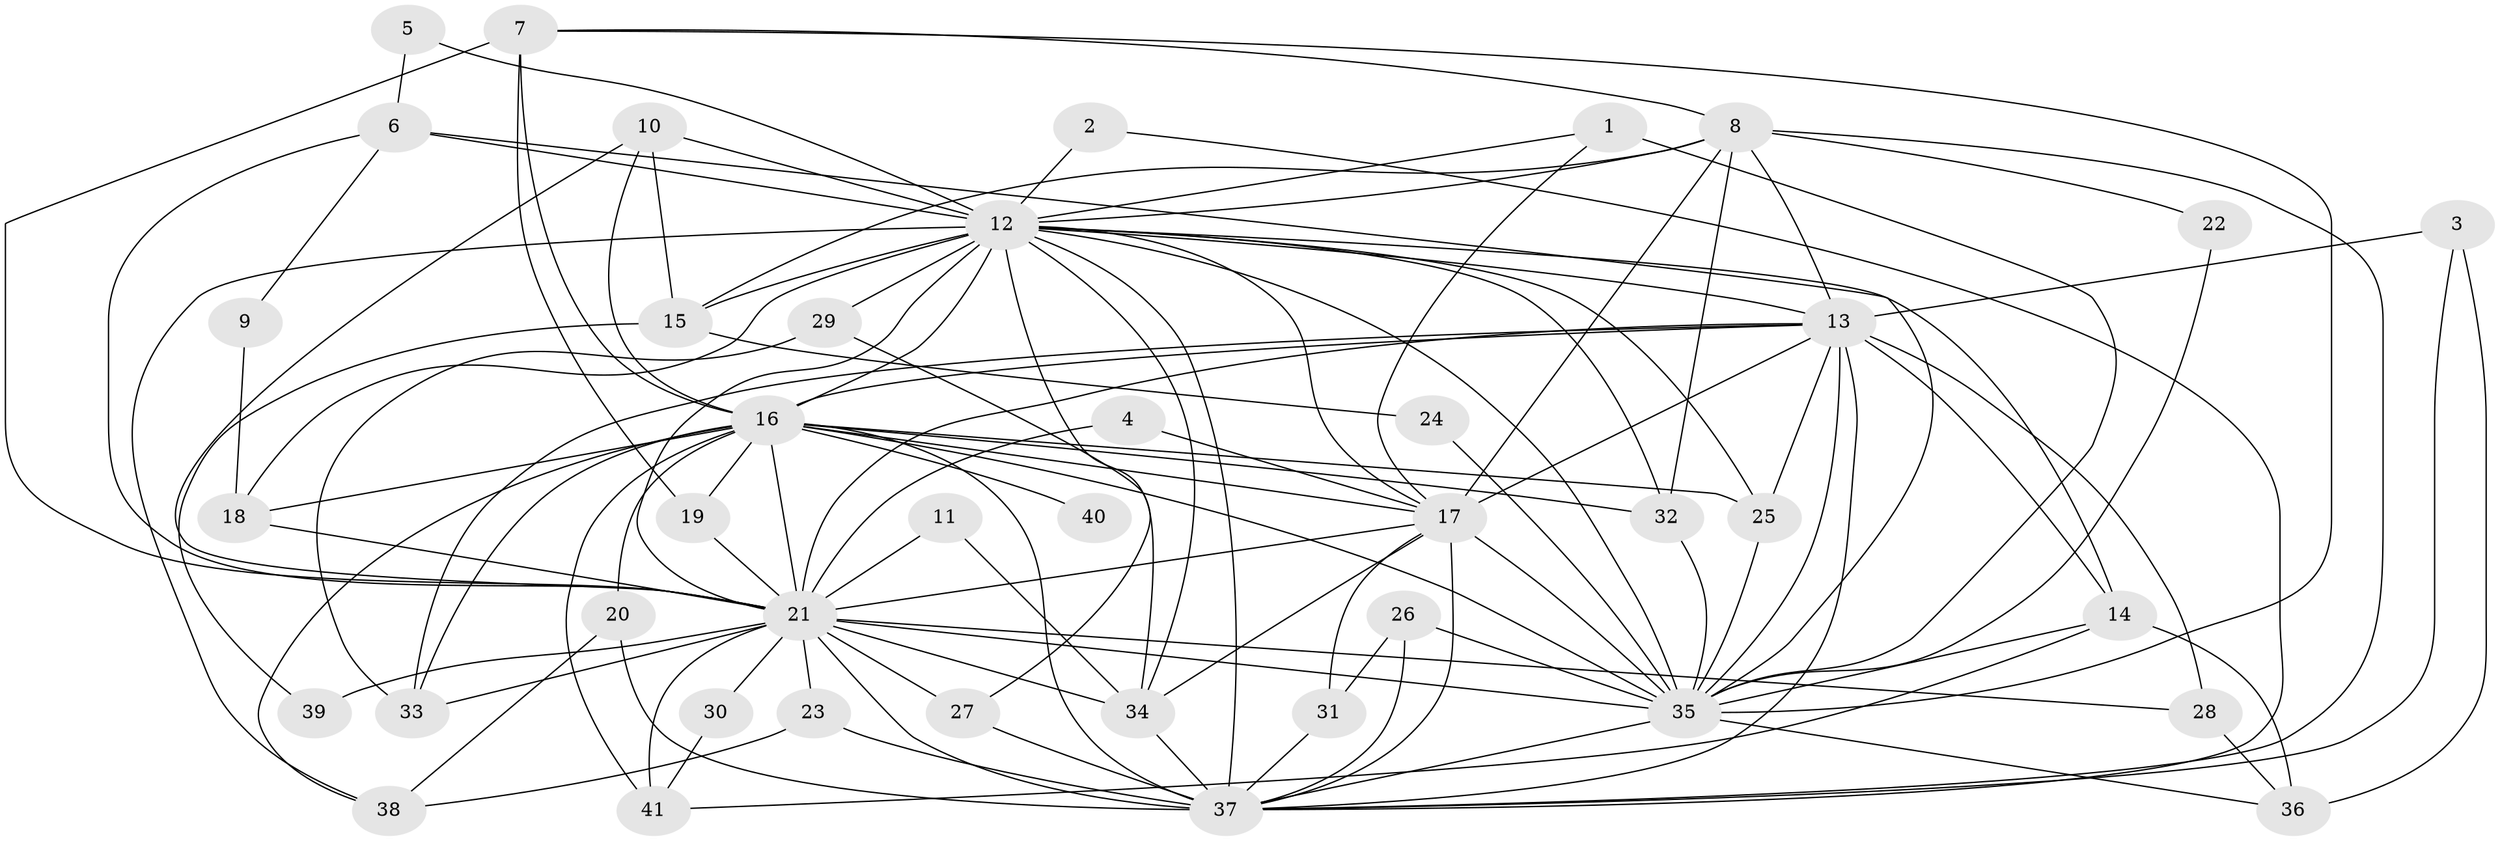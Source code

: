 // original degree distribution, {21: 0.012195121951219513, 14: 0.012195121951219513, 15: 0.04878048780487805, 27: 0.012195121951219513, 17: 0.012195121951219513, 20: 0.012195121951219513, 18: 0.012195121951219513, 3: 0.23170731707317074, 2: 0.43902439024390244, 4: 0.15853658536585366, 5: 0.04878048780487805}
// Generated by graph-tools (version 1.1) at 2025/49/03/09/25 03:49:42]
// undirected, 41 vertices, 114 edges
graph export_dot {
graph [start="1"]
  node [color=gray90,style=filled];
  1;
  2;
  3;
  4;
  5;
  6;
  7;
  8;
  9;
  10;
  11;
  12;
  13;
  14;
  15;
  16;
  17;
  18;
  19;
  20;
  21;
  22;
  23;
  24;
  25;
  26;
  27;
  28;
  29;
  30;
  31;
  32;
  33;
  34;
  35;
  36;
  37;
  38;
  39;
  40;
  41;
  1 -- 12 [weight=1.0];
  1 -- 17 [weight=1.0];
  1 -- 35 [weight=1.0];
  2 -- 12 [weight=1.0];
  2 -- 37 [weight=1.0];
  3 -- 13 [weight=1.0];
  3 -- 36 [weight=1.0];
  3 -- 37 [weight=1.0];
  4 -- 17 [weight=1.0];
  4 -- 21 [weight=1.0];
  5 -- 6 [weight=1.0];
  5 -- 12 [weight=1.0];
  6 -- 9 [weight=1.0];
  6 -- 12 [weight=1.0];
  6 -- 21 [weight=1.0];
  6 -- 35 [weight=1.0];
  7 -- 8 [weight=1.0];
  7 -- 16 [weight=1.0];
  7 -- 19 [weight=1.0];
  7 -- 21 [weight=1.0];
  7 -- 35 [weight=1.0];
  8 -- 12 [weight=1.0];
  8 -- 13 [weight=1.0];
  8 -- 15 [weight=1.0];
  8 -- 17 [weight=1.0];
  8 -- 22 [weight=1.0];
  8 -- 32 [weight=1.0];
  8 -- 37 [weight=1.0];
  9 -- 18 [weight=1.0];
  10 -- 12 [weight=1.0];
  10 -- 15 [weight=1.0];
  10 -- 16 [weight=1.0];
  10 -- 21 [weight=1.0];
  11 -- 21 [weight=1.0];
  11 -- 34 [weight=1.0];
  12 -- 13 [weight=1.0];
  12 -- 14 [weight=1.0];
  12 -- 15 [weight=1.0];
  12 -- 16 [weight=2.0];
  12 -- 17 [weight=1.0];
  12 -- 18 [weight=1.0];
  12 -- 21 [weight=2.0];
  12 -- 25 [weight=1.0];
  12 -- 27 [weight=1.0];
  12 -- 29 [weight=3.0];
  12 -- 32 [weight=1.0];
  12 -- 34 [weight=1.0];
  12 -- 35 [weight=2.0];
  12 -- 37 [weight=2.0];
  12 -- 38 [weight=1.0];
  13 -- 14 [weight=1.0];
  13 -- 16 [weight=2.0];
  13 -- 17 [weight=1.0];
  13 -- 21 [weight=2.0];
  13 -- 25 [weight=1.0];
  13 -- 28 [weight=1.0];
  13 -- 33 [weight=1.0];
  13 -- 35 [weight=1.0];
  13 -- 37 [weight=2.0];
  14 -- 35 [weight=1.0];
  14 -- 36 [weight=1.0];
  14 -- 41 [weight=1.0];
  15 -- 24 [weight=1.0];
  15 -- 39 [weight=1.0];
  16 -- 17 [weight=2.0];
  16 -- 18 [weight=1.0];
  16 -- 19 [weight=1.0];
  16 -- 20 [weight=2.0];
  16 -- 21 [weight=5.0];
  16 -- 25 [weight=1.0];
  16 -- 32 [weight=1.0];
  16 -- 33 [weight=1.0];
  16 -- 35 [weight=2.0];
  16 -- 37 [weight=4.0];
  16 -- 38 [weight=1.0];
  16 -- 40 [weight=1.0];
  16 -- 41 [weight=1.0];
  17 -- 21 [weight=2.0];
  17 -- 31 [weight=1.0];
  17 -- 34 [weight=1.0];
  17 -- 35 [weight=2.0];
  17 -- 37 [weight=2.0];
  18 -- 21 [weight=1.0];
  19 -- 21 [weight=1.0];
  20 -- 37 [weight=1.0];
  20 -- 38 [weight=1.0];
  21 -- 23 [weight=1.0];
  21 -- 27 [weight=1.0];
  21 -- 28 [weight=1.0];
  21 -- 30 [weight=1.0];
  21 -- 33 [weight=1.0];
  21 -- 34 [weight=1.0];
  21 -- 35 [weight=2.0];
  21 -- 37 [weight=4.0];
  21 -- 39 [weight=1.0];
  21 -- 41 [weight=1.0];
  22 -- 35 [weight=1.0];
  23 -- 37 [weight=1.0];
  23 -- 38 [weight=1.0];
  24 -- 35 [weight=1.0];
  25 -- 35 [weight=1.0];
  26 -- 31 [weight=1.0];
  26 -- 35 [weight=1.0];
  26 -- 37 [weight=1.0];
  27 -- 37 [weight=1.0];
  28 -- 36 [weight=1.0];
  29 -- 33 [weight=1.0];
  29 -- 34 [weight=1.0];
  30 -- 41 [weight=1.0];
  31 -- 37 [weight=1.0];
  32 -- 35 [weight=1.0];
  34 -- 37 [weight=1.0];
  35 -- 36 [weight=1.0];
  35 -- 37 [weight=2.0];
}
